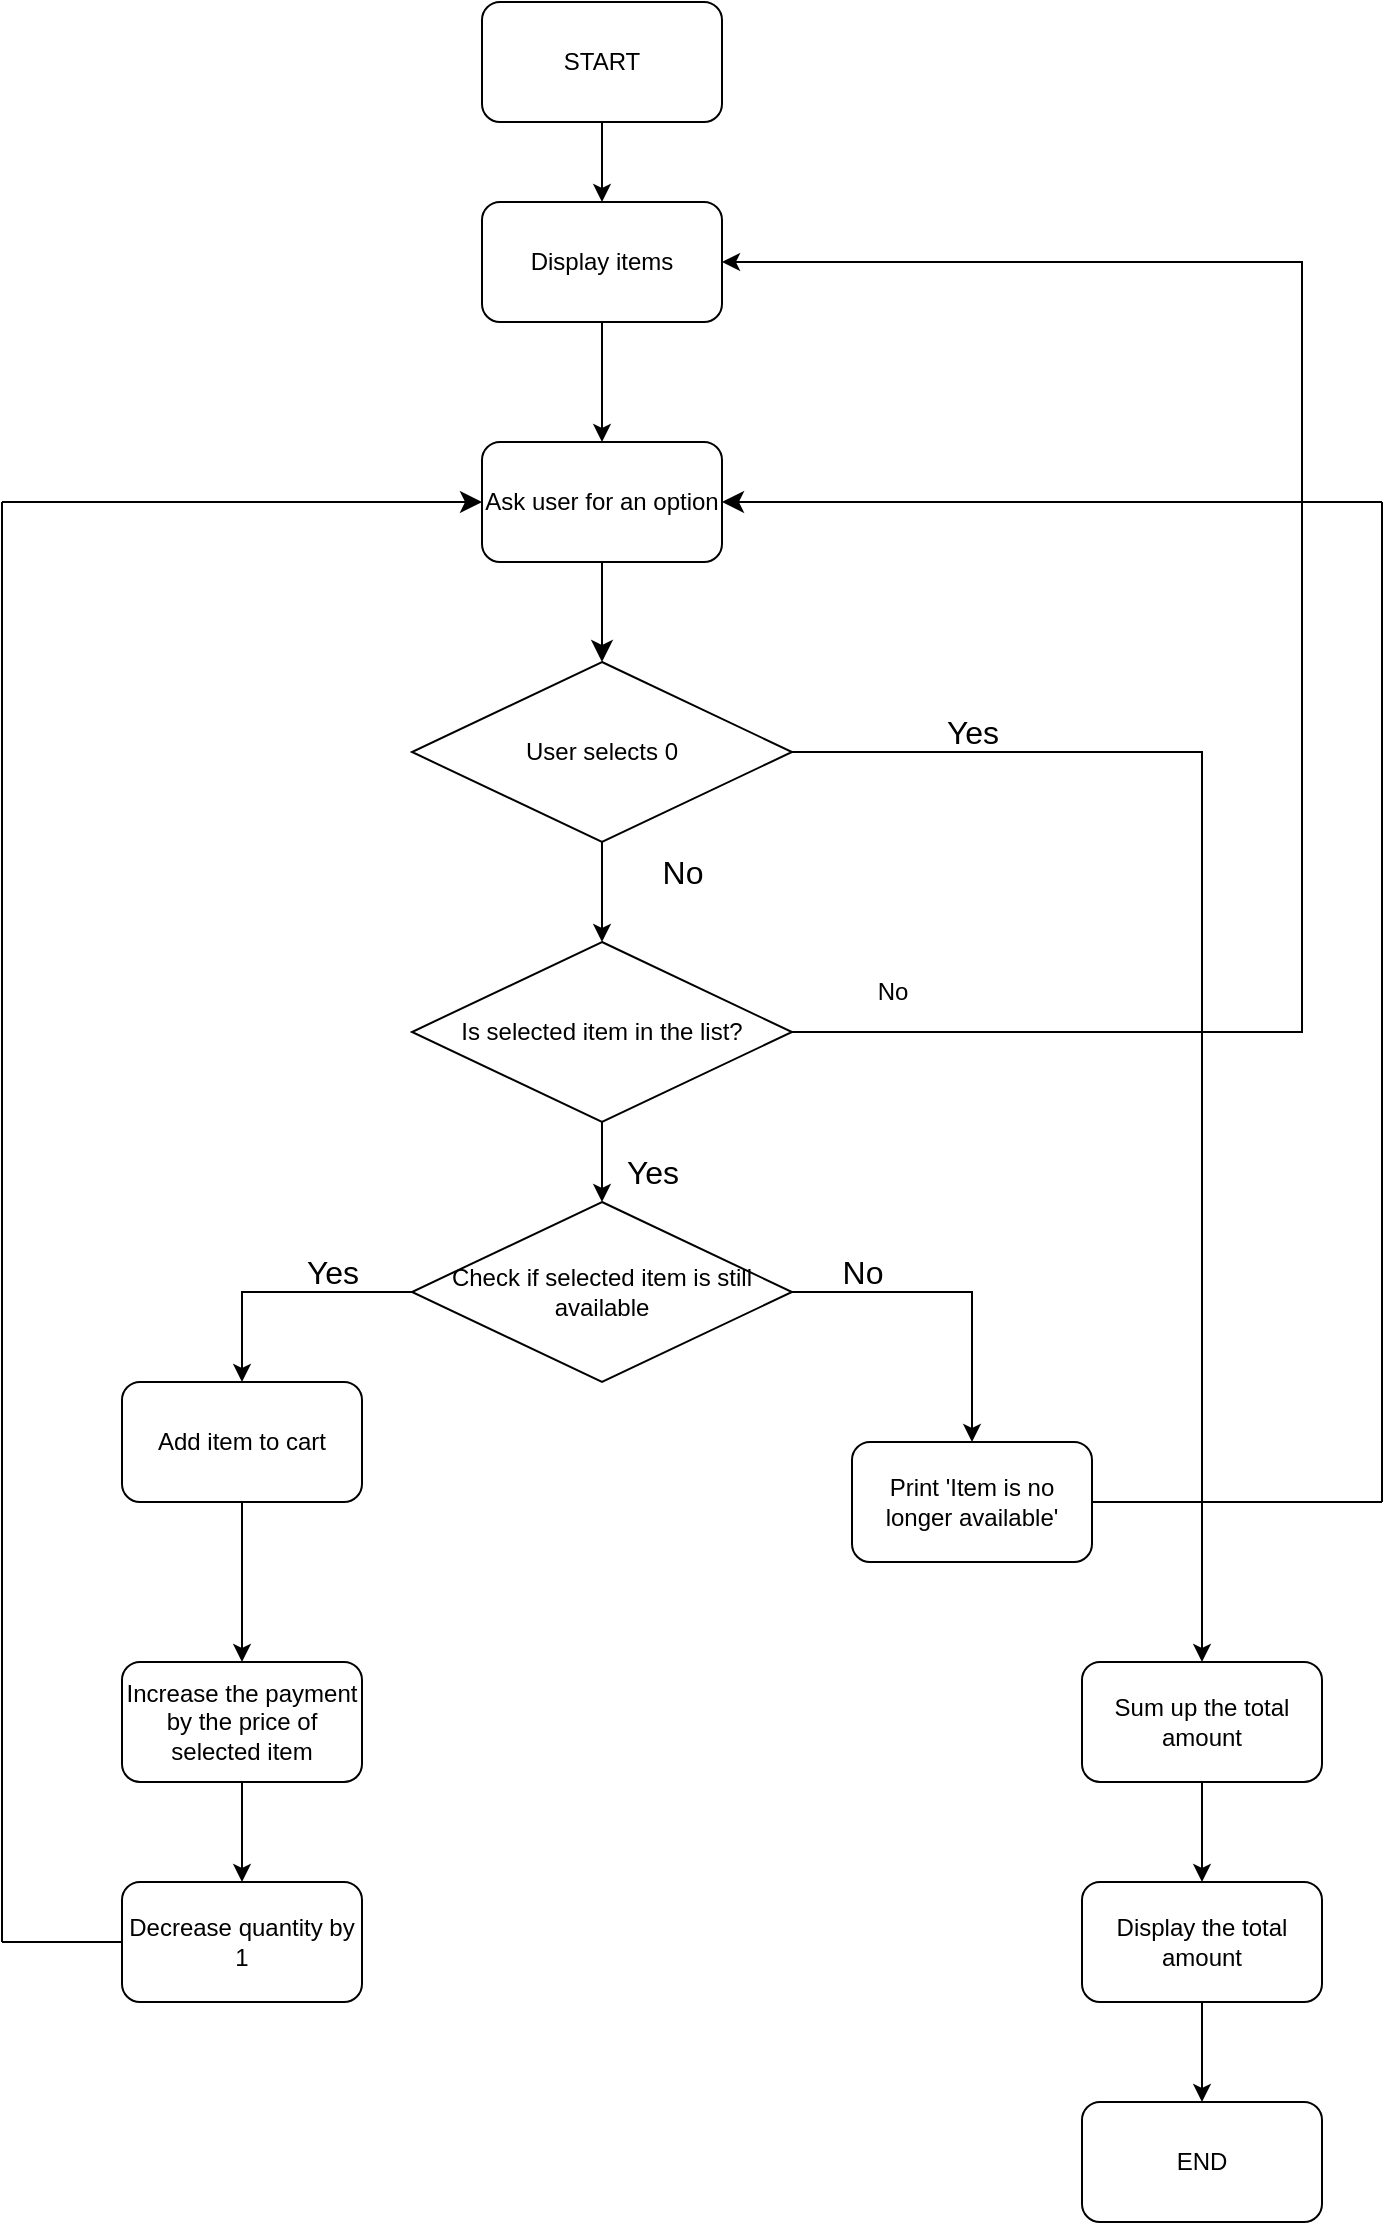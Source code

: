 <mxfile version="20.8.16" type="device"><diagram id="C5RBs43oDa-KdzZeNtuy" name="Page-1"><mxGraphModel dx="1290" dy="573" grid="1" gridSize="10" guides="1" tooltips="1" connect="1" arrows="1" fold="1" page="1" pageScale="1" pageWidth="827" pageHeight="1169" math="0" shadow="0"><root><mxCell id="WIyWlLk6GJQsqaUBKTNV-0"/><mxCell id="WIyWlLk6GJQsqaUBKTNV-1" parent="WIyWlLk6GJQsqaUBKTNV-0"/><mxCell id="mnx9hB4x_vnWBQ3UNZD5-14" style="edgeStyle=orthogonalEdgeStyle;rounded=0;orthogonalLoop=1;jettySize=auto;html=1;exitX=0.5;exitY=1;exitDx=0;exitDy=0;entryX=0.5;entryY=0;entryDx=0;entryDy=0;" parent="WIyWlLk6GJQsqaUBKTNV-1" source="mnx9hB4x_vnWBQ3UNZD5-0" target="mnx9hB4x_vnWBQ3UNZD5-1" edge="1"><mxGeometry relative="1" as="geometry"/></mxCell><mxCell id="mnx9hB4x_vnWBQ3UNZD5-0" value="Display items" style="rounded=1;whiteSpace=wrap;html=1;" parent="WIyWlLk6GJQsqaUBKTNV-1" vertex="1"><mxGeometry x="320" y="130" width="120" height="60" as="geometry"/></mxCell><mxCell id="gHZrQwm91lqweqkPZfmo-10" style="edgeStyle=none;curved=1;rounded=0;orthogonalLoop=1;jettySize=auto;html=1;entryX=0.5;entryY=0;entryDx=0;entryDy=0;fontSize=12;startSize=8;endSize=8;" parent="WIyWlLk6GJQsqaUBKTNV-1" source="mnx9hB4x_vnWBQ3UNZD5-1" target="gHZrQwm91lqweqkPZfmo-1" edge="1"><mxGeometry relative="1" as="geometry"/></mxCell><mxCell id="mnx9hB4x_vnWBQ3UNZD5-1" value="Ask user for an option" style="rounded=1;whiteSpace=wrap;html=1;" parent="WIyWlLk6GJQsqaUBKTNV-1" vertex="1"><mxGeometry x="320" y="250" width="120" height="60" as="geometry"/></mxCell><mxCell id="mnx9hB4x_vnWBQ3UNZD5-8" style="edgeStyle=orthogonalEdgeStyle;rounded=0;orthogonalLoop=1;jettySize=auto;html=1;exitX=0;exitY=0.5;exitDx=0;exitDy=0;entryX=0.5;entryY=0;entryDx=0;entryDy=0;" parent="WIyWlLk6GJQsqaUBKTNV-1" source="mnx9hB4x_vnWBQ3UNZD5-2" target="mnx9hB4x_vnWBQ3UNZD5-6" edge="1"><mxGeometry relative="1" as="geometry"/></mxCell><mxCell id="mnx9hB4x_vnWBQ3UNZD5-11" style="edgeStyle=orthogonalEdgeStyle;rounded=0;orthogonalLoop=1;jettySize=auto;html=1;exitX=1;exitY=0.5;exitDx=0;exitDy=0;" parent="WIyWlLk6GJQsqaUBKTNV-1" source="mnx9hB4x_vnWBQ3UNZD5-2" target="mnx9hB4x_vnWBQ3UNZD5-4" edge="1"><mxGeometry relative="1" as="geometry"/></mxCell><mxCell id="mnx9hB4x_vnWBQ3UNZD5-2" value="Check if selected item is still available" style="rhombus;whiteSpace=wrap;html=1;" parent="WIyWlLk6GJQsqaUBKTNV-1" vertex="1"><mxGeometry x="285" y="630" width="190" height="90" as="geometry"/></mxCell><mxCell id="mnx9hB4x_vnWBQ3UNZD5-3" value="Decrease quantity by 1" style="rounded=1;whiteSpace=wrap;html=1;" parent="WIyWlLk6GJQsqaUBKTNV-1" vertex="1"><mxGeometry x="140" y="970" width="120" height="60" as="geometry"/></mxCell><mxCell id="mnx9hB4x_vnWBQ3UNZD5-4" value="Print 'Item is no longer available'" style="rounded=1;whiteSpace=wrap;html=1;" parent="WIyWlLk6GJQsqaUBKTNV-1" vertex="1"><mxGeometry x="505" y="750" width="120" height="60" as="geometry"/></mxCell><mxCell id="mnx9hB4x_vnWBQ3UNZD5-9" style="edgeStyle=orthogonalEdgeStyle;rounded=0;orthogonalLoop=1;jettySize=auto;html=1;exitX=0.5;exitY=1;exitDx=0;exitDy=0;entryX=0.5;entryY=0;entryDx=0;entryDy=0;" parent="WIyWlLk6GJQsqaUBKTNV-1" source="mnx9hB4x_vnWBQ3UNZD5-6" target="mnx9hB4x_vnWBQ3UNZD5-7" edge="1"><mxGeometry relative="1" as="geometry"/></mxCell><mxCell id="mnx9hB4x_vnWBQ3UNZD5-6" value="Add item to cart" style="rounded=1;whiteSpace=wrap;html=1;" parent="WIyWlLk6GJQsqaUBKTNV-1" vertex="1"><mxGeometry x="140" y="720" width="120" height="60" as="geometry"/></mxCell><mxCell id="mnx9hB4x_vnWBQ3UNZD5-10" style="edgeStyle=orthogonalEdgeStyle;rounded=0;orthogonalLoop=1;jettySize=auto;html=1;exitX=0.5;exitY=1;exitDx=0;exitDy=0;entryX=0.5;entryY=0;entryDx=0;entryDy=0;" parent="WIyWlLk6GJQsqaUBKTNV-1" source="mnx9hB4x_vnWBQ3UNZD5-7" target="mnx9hB4x_vnWBQ3UNZD5-3" edge="1"><mxGeometry relative="1" as="geometry"/></mxCell><mxCell id="mnx9hB4x_vnWBQ3UNZD5-7" value="Increase the payment by the price of selected item" style="rounded=1;whiteSpace=wrap;html=1;" parent="WIyWlLk6GJQsqaUBKTNV-1" vertex="1"><mxGeometry x="140" y="860" width="120" height="60" as="geometry"/></mxCell><mxCell id="mnx9hB4x_vnWBQ3UNZD5-29" style="edgeStyle=orthogonalEdgeStyle;rounded=0;orthogonalLoop=1;jettySize=auto;html=1;exitX=0.5;exitY=1;exitDx=0;exitDy=0;" parent="WIyWlLk6GJQsqaUBKTNV-1" source="mnx9hB4x_vnWBQ3UNZD5-18" target="mnx9hB4x_vnWBQ3UNZD5-19" edge="1"><mxGeometry relative="1" as="geometry"/></mxCell><mxCell id="mnx9hB4x_vnWBQ3UNZD5-18" value="Sum up the total amount" style="rounded=1;whiteSpace=wrap;html=1;" parent="WIyWlLk6GJQsqaUBKTNV-1" vertex="1"><mxGeometry x="620" y="860" width="120" height="60" as="geometry"/></mxCell><mxCell id="mnx9hB4x_vnWBQ3UNZD5-32" style="edgeStyle=orthogonalEdgeStyle;rounded=0;orthogonalLoop=1;jettySize=auto;html=1;exitX=0.5;exitY=1;exitDx=0;exitDy=0;entryX=0.5;entryY=0;entryDx=0;entryDy=0;" parent="WIyWlLk6GJQsqaUBKTNV-1" source="mnx9hB4x_vnWBQ3UNZD5-19" target="mnx9hB4x_vnWBQ3UNZD5-31" edge="1"><mxGeometry relative="1" as="geometry"/></mxCell><mxCell id="mnx9hB4x_vnWBQ3UNZD5-19" value="Display the total amount" style="rounded=1;whiteSpace=wrap;html=1;" parent="WIyWlLk6GJQsqaUBKTNV-1" vertex="1"><mxGeometry x="620" y="970" width="120" height="60" as="geometry"/></mxCell><mxCell id="mnx9hB4x_vnWBQ3UNZD5-31" value="END" style="rounded=1;whiteSpace=wrap;html=1;" parent="WIyWlLk6GJQsqaUBKTNV-1" vertex="1"><mxGeometry x="620" y="1080" width="120" height="60" as="geometry"/></mxCell><mxCell id="mnx9hB4x_vnWBQ3UNZD5-34" style="edgeStyle=orthogonalEdgeStyle;rounded=0;orthogonalLoop=1;jettySize=auto;html=1;exitX=0.5;exitY=1;exitDx=0;exitDy=0;" parent="WIyWlLk6GJQsqaUBKTNV-1" source="mnx9hB4x_vnWBQ3UNZD5-33" target="mnx9hB4x_vnWBQ3UNZD5-0" edge="1"><mxGeometry relative="1" as="geometry"/></mxCell><mxCell id="mnx9hB4x_vnWBQ3UNZD5-33" value="START" style="rounded=1;whiteSpace=wrap;html=1;" parent="WIyWlLk6GJQsqaUBKTNV-1" vertex="1"><mxGeometry x="320" y="30" width="120" height="60" as="geometry"/></mxCell><mxCell id="8QmbxrliulcLMa3tFYcj-2" style="edgeStyle=orthogonalEdgeStyle;rounded=0;orthogonalLoop=1;jettySize=auto;html=1;exitX=0.5;exitY=1;exitDx=0;exitDy=0;entryX=0.5;entryY=0;entryDx=0;entryDy=0;" edge="1" parent="WIyWlLk6GJQsqaUBKTNV-1" source="gHZrQwm91lqweqkPZfmo-1" target="8QmbxrliulcLMa3tFYcj-1"><mxGeometry relative="1" as="geometry"/></mxCell><mxCell id="gHZrQwm91lqweqkPZfmo-1" value="User selects 0" style="rhombus;whiteSpace=wrap;html=1;" parent="WIyWlLk6GJQsqaUBKTNV-1" vertex="1"><mxGeometry x="285" y="360" width="190" height="90" as="geometry"/></mxCell><mxCell id="gHZrQwm91lqweqkPZfmo-6" style="edgeStyle=orthogonalEdgeStyle;rounded=0;orthogonalLoop=1;jettySize=auto;html=1;exitX=1;exitY=0.5;exitDx=0;exitDy=0;entryX=0.5;entryY=0;entryDx=0;entryDy=0;" parent="WIyWlLk6GJQsqaUBKTNV-1" source="gHZrQwm91lqweqkPZfmo-1" target="mnx9hB4x_vnWBQ3UNZD5-18" edge="1"><mxGeometry relative="1" as="geometry"><mxPoint x="485" y="405" as="sourcePoint"/><mxPoint x="580" y="550" as="targetPoint"/><Array as="points"><mxPoint x="680" y="405"/><mxPoint x="680" y="860"/></Array></mxGeometry></mxCell><mxCell id="gHZrQwm91lqweqkPZfmo-9" value="No" style="text;html=1;align=center;verticalAlign=middle;resizable=0;points=[];autosize=1;strokeColor=none;fillColor=none;fontSize=16;" parent="WIyWlLk6GJQsqaUBKTNV-1" vertex="1"><mxGeometry x="400" y="450" width="40" height="30" as="geometry"/></mxCell><mxCell id="gHZrQwm91lqweqkPZfmo-16" value="" style="endArrow=none;html=1;rounded=0;fontSize=12;startSize=8;endSize=8;curved=1;exitX=1;exitY=0.5;exitDx=0;exitDy=0;" parent="WIyWlLk6GJQsqaUBKTNV-1" source="mnx9hB4x_vnWBQ3UNZD5-4" edge="1"><mxGeometry width="50" height="50" relative="1" as="geometry"><mxPoint x="650" y="660" as="sourcePoint"/><mxPoint x="770" y="780" as="targetPoint"/></mxGeometry></mxCell><mxCell id="gHZrQwm91lqweqkPZfmo-17" value="" style="endArrow=none;html=1;rounded=0;fontSize=12;startSize=8;endSize=8;curved=1;" parent="WIyWlLk6GJQsqaUBKTNV-1" edge="1"><mxGeometry width="50" height="50" relative="1" as="geometry"><mxPoint x="770" y="280" as="sourcePoint"/><mxPoint x="770" y="780" as="targetPoint"/></mxGeometry></mxCell><mxCell id="gHZrQwm91lqweqkPZfmo-18" value="" style="endArrow=classic;html=1;rounded=0;fontSize=12;startSize=8;endSize=8;curved=1;entryX=1;entryY=0.5;entryDx=0;entryDy=0;" parent="WIyWlLk6GJQsqaUBKTNV-1" target="mnx9hB4x_vnWBQ3UNZD5-1" edge="1"><mxGeometry width="50" height="50" relative="1" as="geometry"><mxPoint x="770" y="280" as="sourcePoint"/><mxPoint x="500" y="430" as="targetPoint"/></mxGeometry></mxCell><mxCell id="gHZrQwm91lqweqkPZfmo-19" value="No" style="text;html=1;align=center;verticalAlign=middle;resizable=0;points=[];autosize=1;strokeColor=none;fillColor=none;fontSize=16;" parent="WIyWlLk6GJQsqaUBKTNV-1" vertex="1"><mxGeometry x="490" y="650" width="40" height="30" as="geometry"/></mxCell><mxCell id="gHZrQwm91lqweqkPZfmo-20" value="Yes" style="text;html=1;align=center;verticalAlign=middle;resizable=0;points=[];autosize=1;strokeColor=none;fillColor=none;fontSize=16;" parent="WIyWlLk6GJQsqaUBKTNV-1" vertex="1"><mxGeometry x="220" y="650" width="50" height="30" as="geometry"/></mxCell><mxCell id="gHZrQwm91lqweqkPZfmo-21" value="Yes" style="text;html=1;align=center;verticalAlign=middle;resizable=0;points=[];autosize=1;strokeColor=none;fillColor=none;fontSize=16;" parent="WIyWlLk6GJQsqaUBKTNV-1" vertex="1"><mxGeometry x="540" y="380" width="50" height="30" as="geometry"/></mxCell><mxCell id="gHZrQwm91lqweqkPZfmo-22" value="" style="endArrow=none;html=1;rounded=0;fontSize=12;startSize=8;endSize=8;curved=1;entryX=0;entryY=0.5;entryDx=0;entryDy=0;" parent="WIyWlLk6GJQsqaUBKTNV-1" target="mnx9hB4x_vnWBQ3UNZD5-3" edge="1"><mxGeometry width="50" height="50" relative="1" as="geometry"><mxPoint x="80" y="1000" as="sourcePoint"/><mxPoint x="270" y="640" as="targetPoint"/></mxGeometry></mxCell><mxCell id="gHZrQwm91lqweqkPZfmo-23" value="" style="endArrow=none;html=1;rounded=0;fontSize=12;startSize=8;endSize=8;curved=1;" parent="WIyWlLk6GJQsqaUBKTNV-1" edge="1"><mxGeometry width="50" height="50" relative="1" as="geometry"><mxPoint x="80" y="1000" as="sourcePoint"/><mxPoint x="80" y="280" as="targetPoint"/></mxGeometry></mxCell><mxCell id="gHZrQwm91lqweqkPZfmo-24" value="" style="endArrow=classic;html=1;rounded=0;fontSize=12;startSize=8;endSize=8;curved=1;entryX=0;entryY=0.5;entryDx=0;entryDy=0;" parent="WIyWlLk6GJQsqaUBKTNV-1" target="mnx9hB4x_vnWBQ3UNZD5-1" edge="1"><mxGeometry width="50" height="50" relative="1" as="geometry"><mxPoint x="80" y="280" as="sourcePoint"/><mxPoint x="360" y="560" as="targetPoint"/></mxGeometry></mxCell><mxCell id="8QmbxrliulcLMa3tFYcj-3" style="edgeStyle=orthogonalEdgeStyle;rounded=0;orthogonalLoop=1;jettySize=auto;html=1;exitX=0.5;exitY=1;exitDx=0;exitDy=0;entryX=0.5;entryY=0;entryDx=0;entryDy=0;" edge="1" parent="WIyWlLk6GJQsqaUBKTNV-1" source="8QmbxrliulcLMa3tFYcj-1" target="mnx9hB4x_vnWBQ3UNZD5-2"><mxGeometry relative="1" as="geometry"/></mxCell><mxCell id="8QmbxrliulcLMa3tFYcj-7" style="edgeStyle=orthogonalEdgeStyle;rounded=0;orthogonalLoop=1;jettySize=auto;html=1;exitX=1;exitY=0.5;exitDx=0;exitDy=0;entryX=1;entryY=0.5;entryDx=0;entryDy=0;" edge="1" parent="WIyWlLk6GJQsqaUBKTNV-1" source="8QmbxrliulcLMa3tFYcj-1" target="mnx9hB4x_vnWBQ3UNZD5-0"><mxGeometry relative="1" as="geometry"><Array as="points"><mxPoint x="730" y="545"/><mxPoint x="730" y="160"/></Array></mxGeometry></mxCell><mxCell id="8QmbxrliulcLMa3tFYcj-1" value="Is selected item in the list?" style="rhombus;whiteSpace=wrap;html=1;" vertex="1" parent="WIyWlLk6GJQsqaUBKTNV-1"><mxGeometry x="285" y="500" width="190" height="90" as="geometry"/></mxCell><mxCell id="8QmbxrliulcLMa3tFYcj-4" value="Yes" style="text;html=1;align=center;verticalAlign=middle;resizable=0;points=[];autosize=1;strokeColor=none;fillColor=none;fontSize=16;" vertex="1" parent="WIyWlLk6GJQsqaUBKTNV-1"><mxGeometry x="380" y="600" width="50" height="30" as="geometry"/></mxCell><mxCell id="8QmbxrliulcLMa3tFYcj-8" value="No" style="text;html=1;align=center;verticalAlign=middle;resizable=0;points=[];autosize=1;strokeColor=none;fillColor=none;" vertex="1" parent="WIyWlLk6GJQsqaUBKTNV-1"><mxGeometry x="505" y="510" width="40" height="30" as="geometry"/></mxCell></root></mxGraphModel></diagram></mxfile>